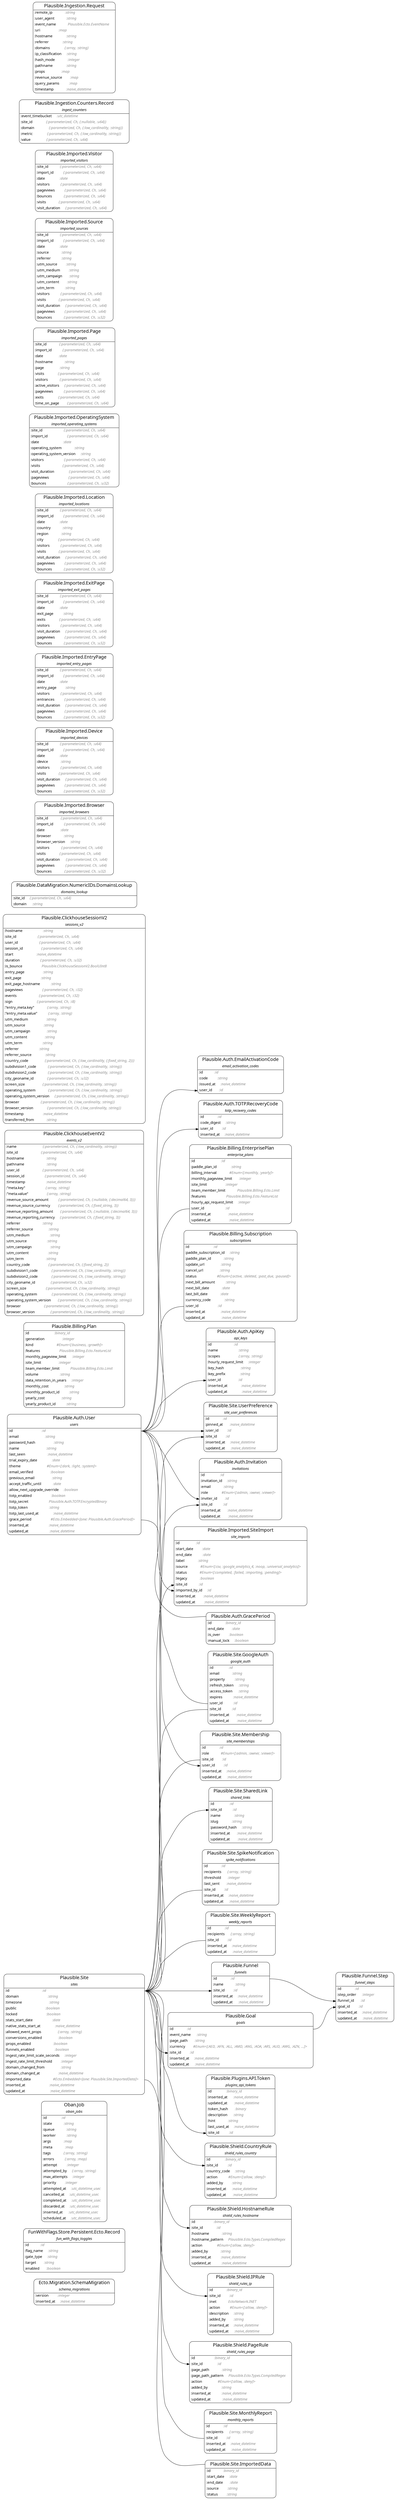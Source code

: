 digraph {
  ranksep=1.0; rankdir=LR;
  node [shape = none, fontname="Roboto Mono"];
  "Ecto.Migration.SchemaMigration" [label= <<table align='left' border='1' style='rounded' cellspacing='0' cellpadding='4' cellborder='0'><tr><td port='header@schema_module'><font point-size='18'>   Ecto.Migration.SchemaMigration   </font></td></tr><tr><td border='1' sides='b' colspan='2'><font point-size='14'><i>schema_migrations</i></font></td></tr><tr><td align='left' port='field@version'>:version         <i><font color='gray54'>:integer            </font></i></td></tr><tr><td align='left' port='field@inserted_at'>:inserted_at     <i><font color='gray54'>:naive_datetime     </font></i></td></tr></table>>]
  "FunWithFlags.Store.Persistent.Ecto.Record" [label= <<table align='left' border='1' style='rounded' cellspacing='0' cellpadding='4' cellborder='0'><tr><td port='header@schema_module'><font point-size='18'>   FunWithFlags.Store.Persistent.Ecto.Record   </font></td></tr><tr><td border='1' sides='b' colspan='2'><font point-size='14'><i>fun_with_flags_toggles</i></font></td></tr><tr><td align='left' port='field@id'>:id            <i><font color='gray54'>:id          </font></i></td></tr><tr><td align='left' port='field@flag_name'>:flag_name     <i><font color='gray54'>:string      </font></i></td></tr><tr><td align='left' port='field@gate_type'>:gate_type     <i><font color='gray54'>:string      </font></i></td></tr><tr><td align='left' port='field@target'>:target        <i><font color='gray54'>:string      </font></i></td></tr><tr><td align='left' port='field@enabled'>:enabled       <i><font color='gray54'>:boolean     </font></i></td></tr></table>>]
  "Oban.Job" [label= <<table align='left' border='1' style='rounded' cellspacing='0' cellpadding='4' cellborder='0'><tr><td port='header@schema_module'><font point-size='18'>   Oban.Job   </font></td></tr><tr><td border='1' sides='b' colspan='2'><font point-size='14'><i>oban_jobs</i></font></td></tr><tr><td align='left' port='field@id'>:id               <i><font color='gray54'>:id                    </font></i></td></tr><tr><td align='left' port='field@state'>:state            <i><font color='gray54'>:string                </font></i></td></tr><tr><td align='left' port='field@queue'>:queue            <i><font color='gray54'>:string                </font></i></td></tr><tr><td align='left' port='field@worker'>:worker           <i><font color='gray54'>:string                </font></i></td></tr><tr><td align='left' port='field@args'>:args             <i><font color='gray54'>:map                   </font></i></td></tr><tr><td align='left' port='field@meta'>:meta             <i><font color='gray54'>:map                   </font></i></td></tr><tr><td align='left' port='field@tags'>:tags             <i><font color='gray54'>{:array, :string}      </font></i></td></tr><tr><td align='left' port='field@errors'>:errors           <i><font color='gray54'>{:array, :map}         </font></i></td></tr><tr><td align='left' port='field@attempt'>:attempt          <i><font color='gray54'>:integer               </font></i></td></tr><tr><td align='left' port='field@attempted_by'>:attempted_by     <i><font color='gray54'>{:array, :string}      </font></i></td></tr><tr><td align='left' port='field@max_attempts'>:max_attempts     <i><font color='gray54'>:integer               </font></i></td></tr><tr><td align='left' port='field@priority'>:priority         <i><font color='gray54'>:integer               </font></i></td></tr><tr><td align='left' port='field@attempted_at'>:attempted_at     <i><font color='gray54'>:utc_datetime_usec     </font></i></td></tr><tr><td align='left' port='field@cancelled_at'>:cancelled_at     <i><font color='gray54'>:utc_datetime_usec     </font></i></td></tr><tr><td align='left' port='field@completed_at'>:completed_at     <i><font color='gray54'>:utc_datetime_usec     </font></i></td></tr><tr><td align='left' port='field@discarded_at'>:discarded_at     <i><font color='gray54'>:utc_datetime_usec     </font></i></td></tr><tr><td align='left' port='field@inserted_at'>:inserted_at      <i><font color='gray54'>:utc_datetime_usec     </font></i></td></tr><tr><td align='left' port='field@scheduled_at'>:scheduled_at     <i><font color='gray54'>:utc_datetime_usec     </font></i></td></tr></table>>]
  "Plausible.Auth.ApiKey" [label= <<table align='left' border='1' style='rounded' cellspacing='0' cellpadding='4' cellborder='0'><tr><td port='header@schema_module'><font point-size='18'>   Plausible.Auth.ApiKey   </font></td></tr><tr><td border='1' sides='b' colspan='2'><font point-size='14'><i>api_keys</i></font></td></tr><tr><td align='left' port='field@id'>:id                       <i><font color='gray54'>:id                   </font></i></td></tr><tr><td align='left' port='field@name'>:name                     <i><font color='gray54'>:string               </font></i></td></tr><tr><td align='left' port='field@scopes'>:scopes                   <i><font color='gray54'>{:array, :string}     </font></i></td></tr><tr><td align='left' port='field@hourly_request_limit'>:hourly_request_limit     <i><font color='gray54'>:integer              </font></i></td></tr><tr><td align='left' port='field@key_hash'>:key_hash                 <i><font color='gray54'>:string               </font></i></td></tr><tr><td align='left' port='field@key_prefix'>:key_prefix               <i><font color='gray54'>:string               </font></i></td></tr><tr><td align='left' port='field@user_id'>:user_id                  <i><font color='gray54'>:id                   </font></i></td></tr><tr><td align='left' port='field@inserted_at'>:inserted_at              <i><font color='gray54'>:naive_datetime       </font></i></td></tr><tr><td align='left' port='field@updated_at'>:updated_at               <i><font color='gray54'>:naive_datetime       </font></i></td></tr></table>>]
  "Plausible.Auth.EmailActivationCode" [label= <<table align='left' border='1' style='rounded' cellspacing='0' cellpadding='4' cellborder='0'><tr><td port='header@schema_module'><font point-size='18'>   Plausible.Auth.EmailActivationCode   </font></td></tr><tr><td border='1' sides='b' colspan='2'><font point-size='14'><i>email_activation_codes</i></font></td></tr><tr><td align='left' port='field@id'>:id            <i><font color='gray54'>:id                 </font></i></td></tr><tr><td align='left' port='field@code'>:code          <i><font color='gray54'>:string             </font></i></td></tr><tr><td align='left' port='field@issued_at'>:issued_at     <i><font color='gray54'>:naive_datetime     </font></i></td></tr><tr><td align='left' port='field@user_id'>:user_id       <i><font color='gray54'>:id                 </font></i></td></tr></table>>]
  "Plausible.Auth.GracePeriod" [label= <<table align='left' border='1' style='rounded' cellspacing='0' cellpadding='4' cellborder='0'><tr><td border='1' sides='b' colspan='2' port='header@schema_module'><font point-size='18'>   Plausible.Auth.GracePeriod   </font></td></tr><tr><td align='left' port='field@id'>:id              <i><font color='gray54'>:binary_id     </font></i></td></tr><tr><td align='left' port='field@end_date'>:end_date        <i><font color='gray54'>:date          </font></i></td></tr><tr><td align='left' port='field@is_over'>:is_over         <i><font color='gray54'>:boolean       </font></i></td></tr><tr><td align='left' port='field@manual_lock'>:manual_lock     <i><font color='gray54'>:boolean       </font></i></td></tr></table>>]
  "Plausible.Auth.Invitation" [label= <<table align='left' border='1' style='rounded' cellspacing='0' cellpadding='4' cellborder='0'><tr><td port='header@schema_module'><font point-size='18'>   Plausible.Auth.Invitation   </font></td></tr><tr><td border='1' sides='b' colspan='2'><font point-size='14'><i>invitations</i></font></td></tr><tr><td align='left' port='field@id'>:id                <i><font color='gray54'>:id                                  </font></i></td></tr><tr><td align='left' port='field@invitation_id'>:invitation_id     <i><font color='gray54'>:string                              </font></i></td></tr><tr><td align='left' port='field@email'>:email             <i><font color='gray54'>:string                              </font></i></td></tr><tr><td align='left' port='field@role'>:role              <i><font color='gray54'>#Enum&lt;[:admin, :owner, :viewer]&gt;     </font></i></td></tr><tr><td align='left' port='field@inviter_id'>:inviter_id        <i><font color='gray54'>:id                                  </font></i></td></tr><tr><td align='left' port='field@site_id'>:site_id           <i><font color='gray54'>:id                                  </font></i></td></tr><tr><td align='left' port='field@inserted_at'>:inserted_at       <i><font color='gray54'>:naive_datetime                      </font></i></td></tr><tr><td align='left' port='field@updated_at'>:updated_at        <i><font color='gray54'>:naive_datetime                      </font></i></td></tr></table>>]
  "Plausible.Auth.TOTP.RecoveryCode" [label= <<table align='left' border='1' style='rounded' cellspacing='0' cellpadding='4' cellborder='0'><tr><td port='header@schema_module'><font point-size='18'>   Plausible.Auth.TOTP.RecoveryCode   </font></td></tr><tr><td border='1' sides='b' colspan='2'><font point-size='14'><i>totp_recovery_codes</i></font></td></tr><tr><td align='left' port='field@id'>:id              <i><font color='gray54'>:id                 </font></i></td></tr><tr><td align='left' port='field@code_digest'>:code_digest     <i><font color='gray54'>:string             </font></i></td></tr><tr><td align='left' port='field@user_id'>:user_id         <i><font color='gray54'>:id                 </font></i></td></tr><tr><td align='left' port='field@inserted_at'>:inserted_at     <i><font color='gray54'>:naive_datetime     </font></i></td></tr></table>>]
  "Plausible.Auth.User" [label= <<table align='left' border='1' style='rounded' cellspacing='0' cellpadding='4' cellborder='0'><tr><td port='header@schema_module'><font point-size='18'>   Plausible.Auth.User   </font></td></tr><tr><td border='1' sides='b' colspan='2'><font point-size='14'><i>users</i></font></td></tr><tr><td align='left' port='field@id'>:id                              <i><font color='gray54'>:id                                                   </font></i></td></tr><tr><td align='left' port='field@email'>:email                           <i><font color='gray54'>:string                                               </font></i></td></tr><tr><td align='left' port='field@password_hash'>:password_hash                   <i><font color='gray54'>:string                                               </font></i></td></tr><tr><td align='left' port='field@name'>:name                            <i><font color='gray54'>:string                                               </font></i></td></tr><tr><td align='left' port='field@last_seen'>:last_seen                       <i><font color='gray54'>:naive_datetime                                       </font></i></td></tr><tr><td align='left' port='field@trial_expiry_date'>:trial_expiry_date               <i><font color='gray54'>:date                                                 </font></i></td></tr><tr><td align='left' port='field@theme'>:theme                           <i><font color='gray54'>#Enum&lt;[:dark, :light, :system]&gt;                       </font></i></td></tr><tr><td align='left' port='field@email_verified'>:email_verified                  <i><font color='gray54'>:boolean                                              </font></i></td></tr><tr><td align='left' port='field@previous_email'>:previous_email                  <i><font color='gray54'>:string                                               </font></i></td></tr><tr><td align='left' port='field@accept_traffic_until'>:accept_traffic_until            <i><font color='gray54'>:date                                                 </font></i></td></tr><tr><td align='left' port='field@allow_next_upgrade_override'>:allow_next_upgrade_override     <i><font color='gray54'>:boolean                                              </font></i></td></tr><tr><td align='left' port='field@totp_enabled'>:totp_enabled                    <i><font color='gray54'>:boolean                                              </font></i></td></tr><tr><td align='left' port='field@totp_secret'>:totp_secret                     <i><font color='gray54'>Plausible.Auth.TOTP.EncryptedBinary                   </font></i></td></tr><tr><td align='left' port='field@totp_token'>:totp_token                      <i><font color='gray54'>:string                                               </font></i></td></tr><tr><td align='left' port='field@totp_last_used_at'>:totp_last_used_at               <i><font color='gray54'>:naive_datetime                                       </font></i></td></tr><tr><td align='left' port='field@grace_period'>:grace_period                    <i><font color='gray54'>#Ecto.Embedded&lt;[one: Plausible.Auth.GracePeriod]&gt;     </font></i></td></tr><tr><td align='left' port='field@inserted_at'>:inserted_at                     <i><font color='gray54'>:naive_datetime                                       </font></i></td></tr><tr><td align='left' port='field@updated_at'>:updated_at                      <i><font color='gray54'>:naive_datetime                                       </font></i></td></tr></table>>]
  "Plausible.Billing.EnterprisePlan" [label= <<table align='left' border='1' style='rounded' cellspacing='0' cellpadding='4' cellborder='0'><tr><td port='header@schema_module'><font point-size='18'>   Plausible.Billing.EnterprisePlan   </font></td></tr><tr><td border='1' sides='b' colspan='2'><font point-size='14'><i>enterprise_plans</i></font></td></tr><tr><td align='left' port='field@id'>:id                           <i><font color='gray54'>:id                                    </font></i></td></tr><tr><td align='left' port='field@paddle_plan_id'>:paddle_plan_id               <i><font color='gray54'>:string                                </font></i></td></tr><tr><td align='left' port='field@billing_interval'>:billing_interval             <i><font color='gray54'>#Enum&lt;[:monthly, :yearly]&gt;             </font></i></td></tr><tr><td align='left' port='field@monthly_pageview_limit'>:monthly_pageview_limit       <i><font color='gray54'>:integer                               </font></i></td></tr><tr><td align='left' port='field@site_limit'>:site_limit                   <i><font color='gray54'>:integer                               </font></i></td></tr><tr><td align='left' port='field@team_member_limit'>:team_member_limit            <i><font color='gray54'>Plausible.Billing.Ecto.Limit           </font></i></td></tr><tr><td align='left' port='field@features'>:features                     <i><font color='gray54'>Plausible.Billing.Ecto.FeatureList     </font></i></td></tr><tr><td align='left' port='field@hourly_api_request_limit'>:hourly_api_request_limit     <i><font color='gray54'>:integer                               </font></i></td></tr><tr><td align='left' port='field@user_id'>:user_id                      <i><font color='gray54'>:id                                    </font></i></td></tr><tr><td align='left' port='field@inserted_at'>:inserted_at                  <i><font color='gray54'>:naive_datetime                        </font></i></td></tr><tr><td align='left' port='field@updated_at'>:updated_at                   <i><font color='gray54'>:naive_datetime                        </font></i></td></tr></table>>]
  "Plausible.Billing.Plan" [label= <<table align='left' border='1' style='rounded' cellspacing='0' cellpadding='4' cellborder='0'><tr><td border='1' sides='b' colspan='2' port='header@schema_module'><font point-size='18'>   Plausible.Billing.Plan   </font></td></tr><tr><td align='left' port='field@id'>:id                          <i><font color='gray54'>:binary_id                             </font></i></td></tr><tr><td align='left' port='field@generation'>:generation                  <i><font color='gray54'>:integer                               </font></i></td></tr><tr><td align='left' port='field@kind'>:kind                        <i><font color='gray54'>#Enum&lt;[:business, :growth]&gt;            </font></i></td></tr><tr><td align='left' port='field@features'>:features                    <i><font color='gray54'>Plausible.Billing.Ecto.FeatureList     </font></i></td></tr><tr><td align='left' port='field@monthly_pageview_limit'>:monthly_pageview_limit      <i><font color='gray54'>:integer                               </font></i></td></tr><tr><td align='left' port='field@site_limit'>:site_limit                  <i><font color='gray54'>:integer                               </font></i></td></tr><tr><td align='left' port='field@team_member_limit'>:team_member_limit           <i><font color='gray54'>Plausible.Billing.Ecto.Limit           </font></i></td></tr><tr><td align='left' port='field@volume'>:volume                      <i><font color='gray54'>:string                                </font></i></td></tr><tr><td align='left' port='field@data_retention_in_years'>:data_retention_in_years     <i><font color='gray54'>:integer                               </font></i></td></tr><tr><td align='left' port='field@monthly_cost'>:monthly_cost                <i><font color='gray54'>:string                                </font></i></td></tr><tr><td align='left' port='field@monthly_product_id'>:monthly_product_id          <i><font color='gray54'>:string                                </font></i></td></tr><tr><td align='left' port='field@yearly_cost'>:yearly_cost                 <i><font color='gray54'>:string                                </font></i></td></tr><tr><td align='left' port='field@yearly_product_id'>:yearly_product_id           <i><font color='gray54'>:string                                </font></i></td></tr></table>>]
  "Plausible.Billing.Subscription" [label= <<table align='left' border='1' style='rounded' cellspacing='0' cellpadding='4' cellborder='0'><tr><td port='header@schema_module'><font point-size='18'>   Plausible.Billing.Subscription   </font></td></tr><tr><td border='1' sides='b' colspan='2'><font point-size='14'><i>subscriptions</i></font></td></tr><tr><td align='left' port='field@id'>:id                         <i><font color='gray54'>:id                                                </font></i></td></tr><tr><td align='left' port='field@paddle_subscription_id'>:paddle_subscription_id     <i><font color='gray54'>:string                                            </font></i></td></tr><tr><td align='left' port='field@paddle_plan_id'>:paddle_plan_id             <i><font color='gray54'>:string                                            </font></i></td></tr><tr><td align='left' port='field@update_url'>:update_url                 <i><font color='gray54'>:string                                            </font></i></td></tr><tr><td align='left' port='field@cancel_url'>:cancel_url                 <i><font color='gray54'>:string                                            </font></i></td></tr><tr><td align='left' port='field@status'>:status                     <i><font color='gray54'>#Enum&lt;[:active, :deleted, :past_due, :paused]&gt;     </font></i></td></tr><tr><td align='left' port='field@next_bill_amount'>:next_bill_amount           <i><font color='gray54'>:string                                            </font></i></td></tr><tr><td align='left' port='field@next_bill_date'>:next_bill_date             <i><font color='gray54'>:date                                              </font></i></td></tr><tr><td align='left' port='field@last_bill_date'>:last_bill_date             <i><font color='gray54'>:date                                              </font></i></td></tr><tr><td align='left' port='field@currency_code'>:currency_code              <i><font color='gray54'>:string                                            </font></i></td></tr><tr><td align='left' port='field@user_id'>:user_id                    <i><font color='gray54'>:id                                                </font></i></td></tr><tr><td align='left' port='field@inserted_at'>:inserted_at                <i><font color='gray54'>:naive_datetime                                    </font></i></td></tr><tr><td align='left' port='field@updated_at'>:updated_at                 <i><font color='gray54'>:naive_datetime                                    </font></i></td></tr></table>>]
  "Plausible.ClickhouseEventV2" [label= <<table align='left' border='1' style='rounded' cellspacing='0' cellpadding='4' cellborder='0'><tr><td port='header@schema_module'><font point-size='18'>   Plausible.ClickhouseEventV2   </font></td></tr><tr><td border='1' sides='b' colspan='2'><font point-size='14'><i>events_v2</i></font></td></tr><tr><td align='left' port='field@name'>:name                           <i><font color='gray54'>{:parameterized, Ch, {:low_cardinality, :string}}      </font></i></td></tr><tr><td align='left' port='field@site_id'>:site_id                        <i><font color='gray54'>{:parameterized, Ch, :u64}                             </font></i></td></tr><tr><td align='left' port='field@hostname'>:hostname                       <i><font color='gray54'>:string                                                </font></i></td></tr><tr><td align='left' port='field@pathname'>:pathname                       <i><font color='gray54'>:string                                                </font></i></td></tr><tr><td align='left' port='field@user_id'>:user_id                        <i><font color='gray54'>{:parameterized, Ch, :u64}                             </font></i></td></tr><tr><td align='left' port='field@session_id'>:session_id                     <i><font color='gray54'>{:parameterized, Ch, :u64}                             </font></i></td></tr><tr><td align='left' port='field@timestamp'>:timestamp                      <i><font color='gray54'>:naive_datetime                                        </font></i></td></tr><tr><td align='left' port='field@meta.key'>:&quot;meta.key&quot;                     <i><font color='gray54'>{:array, :string}                                      </font></i></td></tr><tr><td align='left' port='field@meta.value'>:&quot;meta.value&quot;                   <i><font color='gray54'>{:array, :string}                                      </font></i></td></tr><tr><td align='left' port='field@revenue_source_amount'>:revenue_source_amount          <i><font color='gray54'>{:parameterized, Ch, {:nullable, {:decimal64, 3}}}     </font></i></td></tr><tr><td align='left' port='field@revenue_source_currency'>:revenue_source_currency        <i><font color='gray54'>{:parameterized, Ch, {:fixed_string, 3}}               </font></i></td></tr><tr><td align='left' port='field@revenue_reporting_amount'>:revenue_reporting_amount       <i><font color='gray54'>{:parameterized, Ch, {:nullable, {:decimal64, 3}}}     </font></i></td></tr><tr><td align='left' port='field@revenue_reporting_currency'>:revenue_reporting_currency     <i><font color='gray54'>{:parameterized, Ch, {:fixed_string, 3}}               </font></i></td></tr><tr><td align='left' port='field@referrer'>:referrer                       <i><font color='gray54'>:string                                                </font></i></td></tr><tr><td align='left' port='field@referrer_source'>:referrer_source                <i><font color='gray54'>:string                                                </font></i></td></tr><tr><td align='left' port='field@utm_medium'>:utm_medium                     <i><font color='gray54'>:string                                                </font></i></td></tr><tr><td align='left' port='field@utm_source'>:utm_source                     <i><font color='gray54'>:string                                                </font></i></td></tr><tr><td align='left' port='field@utm_campaign'>:utm_campaign                   <i><font color='gray54'>:string                                                </font></i></td></tr><tr><td align='left' port='field@utm_content'>:utm_content                    <i><font color='gray54'>:string                                                </font></i></td></tr><tr><td align='left' port='field@utm_term'>:utm_term                       <i><font color='gray54'>:string                                                </font></i></td></tr><tr><td align='left' port='field@country_code'>:country_code                   <i><font color='gray54'>{:parameterized, Ch, {:fixed_string, 2}}               </font></i></td></tr><tr><td align='left' port='field@subdivision1_code'>:subdivision1_code              <i><font color='gray54'>{:parameterized, Ch, {:low_cardinality, :string}}      </font></i></td></tr><tr><td align='left' port='field@subdivision2_code'>:subdivision2_code              <i><font color='gray54'>{:parameterized, Ch, {:low_cardinality, :string}}      </font></i></td></tr><tr><td align='left' port='field@city_geoname_id'>:city_geoname_id                <i><font color='gray54'>{:parameterized, Ch, :u32}                             </font></i></td></tr><tr><td align='left' port='field@screen_size'>:screen_size                    <i><font color='gray54'>{:parameterized, Ch, {:low_cardinality, :string}}      </font></i></td></tr><tr><td align='left' port='field@operating_system'>:operating_system               <i><font color='gray54'>{:parameterized, Ch, {:low_cardinality, :string}}      </font></i></td></tr><tr><td align='left' port='field@operating_system_version'>:operating_system_version       <i><font color='gray54'>{:parameterized, Ch, {:low_cardinality, :string}}      </font></i></td></tr><tr><td align='left' port='field@browser'>:browser                        <i><font color='gray54'>{:parameterized, Ch, {:low_cardinality, :string}}      </font></i></td></tr><tr><td align='left' port='field@browser_version'>:browser_version                <i><font color='gray54'>{:parameterized, Ch, {:low_cardinality, :string}}      </font></i></td></tr></table>>]
  "Plausible.ClickhouseSessionV2" [label= <<table align='left' border='1' style='rounded' cellspacing='0' cellpadding='4' cellborder='0'><tr><td port='header@schema_module'><font point-size='18'>   Plausible.ClickhouseSessionV2   </font></td></tr><tr><td border='1' sides='b' colspan='2'><font point-size='14'><i>sessions_v2</i></font></td></tr><tr><td align='left' port='field@hostname'>:hostname                     <i><font color='gray54'>:string                                                          </font></i></td></tr><tr><td align='left' port='field@site_id'>:site_id                      <i><font color='gray54'>{:parameterized, Ch, :u64}                                       </font></i></td></tr><tr><td align='left' port='field@user_id'>:user_id                      <i><font color='gray54'>{:parameterized, Ch, :u64}                                       </font></i></td></tr><tr><td align='left' port='field@session_id'>:session_id                   <i><font color='gray54'>{:parameterized, Ch, :u64}                                       </font></i></td></tr><tr><td align='left' port='field@start'>:start                        <i><font color='gray54'>:naive_datetime                                                  </font></i></td></tr><tr><td align='left' port='field@duration'>:duration                     <i><font color='gray54'>{:parameterized, Ch, :u32}                                       </font></i></td></tr><tr><td align='left' port='field@is_bounce'>:is_bounce                    <i><font color='gray54'>Plausible.ClickhouseSessionV2.BoolUInt8                          </font></i></td></tr><tr><td align='left' port='field@entry_page'>:entry_page                   <i><font color='gray54'>:string                                                          </font></i></td></tr><tr><td align='left' port='field@exit_page'>:exit_page                    <i><font color='gray54'>:string                                                          </font></i></td></tr><tr><td align='left' port='field@exit_page_hostname'>:exit_page_hostname           <i><font color='gray54'>:string                                                          </font></i></td></tr><tr><td align='left' port='field@pageviews'>:pageviews                    <i><font color='gray54'>{:parameterized, Ch, :i32}                                       </font></i></td></tr><tr><td align='left' port='field@events'>:events                       <i><font color='gray54'>{:parameterized, Ch, :i32}                                       </font></i></td></tr><tr><td align='left' port='field@sign'>:sign                         <i><font color='gray54'>{:parameterized, Ch, :i8}                                        </font></i></td></tr><tr><td align='left' port='field@entry_meta.key'>:&quot;entry_meta.key&quot;             <i><font color='gray54'>{:array, :string}                                                </font></i></td></tr><tr><td align='left' port='field@entry_meta.value'>:&quot;entry_meta.value&quot;           <i><font color='gray54'>{:array, :string}                                                </font></i></td></tr><tr><td align='left' port='field@utm_medium'>:utm_medium                   <i><font color='gray54'>:string                                                          </font></i></td></tr><tr><td align='left' port='field@utm_source'>:utm_source                   <i><font color='gray54'>:string                                                          </font></i></td></tr><tr><td align='left' port='field@utm_campaign'>:utm_campaign                 <i><font color='gray54'>:string                                                          </font></i></td></tr><tr><td align='left' port='field@utm_content'>:utm_content                  <i><font color='gray54'>:string                                                          </font></i></td></tr><tr><td align='left' port='field@utm_term'>:utm_term                     <i><font color='gray54'>:string                                                          </font></i></td></tr><tr><td align='left' port='field@referrer'>:referrer                     <i><font color='gray54'>:string                                                          </font></i></td></tr><tr><td align='left' port='field@referrer_source'>:referrer_source              <i><font color='gray54'>:string                                                          </font></i></td></tr><tr><td align='left' port='field@country_code'>:country_code                 <i><font color='gray54'>{:parameterized, Ch, {:low_cardinality, {:fixed_string, 2}}}     </font></i></td></tr><tr><td align='left' port='field@subdivision1_code'>:subdivision1_code            <i><font color='gray54'>{:parameterized, Ch, {:low_cardinality, :string}}                </font></i></td></tr><tr><td align='left' port='field@subdivision2_code'>:subdivision2_code            <i><font color='gray54'>{:parameterized, Ch, {:low_cardinality, :string}}                </font></i></td></tr><tr><td align='left' port='field@city_geoname_id'>:city_geoname_id              <i><font color='gray54'>{:parameterized, Ch, :u32}                                       </font></i></td></tr><tr><td align='left' port='field@screen_size'>:screen_size                  <i><font color='gray54'>{:parameterized, Ch, {:low_cardinality, :string}}                </font></i></td></tr><tr><td align='left' port='field@operating_system'>:operating_system             <i><font color='gray54'>{:parameterized, Ch, {:low_cardinality, :string}}                </font></i></td></tr><tr><td align='left' port='field@operating_system_version'>:operating_system_version     <i><font color='gray54'>{:parameterized, Ch, {:low_cardinality, :string}}                </font></i></td></tr><tr><td align='left' port='field@browser'>:browser                      <i><font color='gray54'>{:parameterized, Ch, {:low_cardinality, :string}}                </font></i></td></tr><tr><td align='left' port='field@browser_version'>:browser_version              <i><font color='gray54'>{:parameterized, Ch, {:low_cardinality, :string}}                </font></i></td></tr><tr><td align='left' port='field@timestamp'>:timestamp                    <i><font color='gray54'>:naive_datetime                                                  </font></i></td></tr><tr><td align='left' port='field@transferred_from'>:transferred_from             <i><font color='gray54'>:string                                                          </font></i></td></tr></table>>]
  "Plausible.DataMigration.NumericIDs.DomainsLookup" [label= <<table align='left' border='1' style='rounded' cellspacing='0' cellpadding='4' cellborder='0'><tr><td port='header@schema_module'><font point-size='18'>   Plausible.DataMigration.NumericIDs.DomainsLookup   </font></td></tr><tr><td border='1' sides='b' colspan='2'><font point-size='14'><i>domains_lookup</i></font></td></tr><tr><td align='left' port='field@site_id'>:site_id     <i><font color='gray54'>{:parameterized, Ch, :u64}     </font></i></td></tr><tr><td align='left' port='field@domain'>:domain      <i><font color='gray54'>:string                        </font></i></td></tr></table>>]
  "Plausible.Funnel" [label= <<table align='left' border='1' style='rounded' cellspacing='0' cellpadding='4' cellborder='0'><tr><td port='header@schema_module'><font point-size='18'>   Plausible.Funnel   </font></td></tr><tr><td border='1' sides='b' colspan='2'><font point-size='14'><i>funnels</i></font></td></tr><tr><td align='left' port='field@id'>:id              <i><font color='gray54'>:id                 </font></i></td></tr><tr><td align='left' port='field@name'>:name            <i><font color='gray54'>:string             </font></i></td></tr><tr><td align='left' port='field@site_id'>:site_id         <i><font color='gray54'>:id                 </font></i></td></tr><tr><td align='left' port='field@inserted_at'>:inserted_at     <i><font color='gray54'>:naive_datetime     </font></i></td></tr><tr><td align='left' port='field@updated_at'>:updated_at      <i><font color='gray54'>:naive_datetime     </font></i></td></tr></table>>]
  "Plausible.Funnel.Step" [label= <<table align='left' border='1' style='rounded' cellspacing='0' cellpadding='4' cellborder='0'><tr><td port='header@schema_module'><font point-size='18'>   Plausible.Funnel.Step   </font></td></tr><tr><td border='1' sides='b' colspan='2'><font point-size='14'><i>funnel_steps</i></font></td></tr><tr><td align='left' port='field@id'>:id              <i><font color='gray54'>:id                 </font></i></td></tr><tr><td align='left' port='field@step_order'>:step_order      <i><font color='gray54'>:integer            </font></i></td></tr><tr><td align='left' port='field@funnel_id'>:funnel_id       <i><font color='gray54'>:id                 </font></i></td></tr><tr><td align='left' port='field@goal_id'>:goal_id         <i><font color='gray54'>:id                 </font></i></td></tr><tr><td align='left' port='field@inserted_at'>:inserted_at     <i><font color='gray54'>:naive_datetime     </font></i></td></tr><tr><td align='left' port='field@updated_at'>:updated_at      <i><font color='gray54'>:naive_datetime     </font></i></td></tr></table>>]
  "Plausible.Goal" [label= <<table align='left' border='1' style='rounded' cellspacing='0' cellpadding='4' cellborder='0'><tr><td port='header@schema_module'><font point-size='18'>   Plausible.Goal   </font></td></tr><tr><td border='1' sides='b' colspan='2'><font point-size='14'><i>goals</i></font></td></tr><tr><td align='left' port='field@id'>:id              <i><font color='gray54'>:id                                                                          </font></i></td></tr><tr><td align='left' port='field@event_name'>:event_name      <i><font color='gray54'>:string                                                                      </font></i></td></tr><tr><td align='left' port='field@page_path'>:page_path       <i><font color='gray54'>:string                                                                      </font></i></td></tr><tr><td align='left' port='field@currency'>:currency        <i><font color='gray54'>#Enum&lt;[:AED, :AFN, :ALL, :AMD, :ANG, :AOA, :ARS, :AUD, :AWG, :AZN, ...]&gt;     </font></i></td></tr><tr><td align='left' port='field@site_id'>:site_id         <i><font color='gray54'>:id                                                                          </font></i></td></tr><tr><td align='left' port='field@inserted_at'>:inserted_at     <i><font color='gray54'>:naive_datetime                                                              </font></i></td></tr><tr><td align='left' port='field@updated_at'>:updated_at      <i><font color='gray54'>:naive_datetime                                                              </font></i></td></tr></table>>]
  "Plausible.Imported.Browser" [label= <<table align='left' border='1' style='rounded' cellspacing='0' cellpadding='4' cellborder='0'><tr><td port='header@schema_module'><font point-size='18'>   Plausible.Imported.Browser   </font></td></tr><tr><td border='1' sides='b' colspan='2'><font point-size='14'><i>imported_browsers</i></font></td></tr><tr><td align='left' port='field@site_id'>:site_id             <i><font color='gray54'>{:parameterized, Ch, :u64}     </font></i></td></tr><tr><td align='left' port='field@import_id'>:import_id           <i><font color='gray54'>{:parameterized, Ch, :u64}     </font></i></td></tr><tr><td align='left' port='field@date'>:date                <i><font color='gray54'>:date                          </font></i></td></tr><tr><td align='left' port='field@browser'>:browser             <i><font color='gray54'>:string                        </font></i></td></tr><tr><td align='left' port='field@browser_version'>:browser_version     <i><font color='gray54'>:string                        </font></i></td></tr><tr><td align='left' port='field@visitors'>:visitors            <i><font color='gray54'>{:parameterized, Ch, :u64}     </font></i></td></tr><tr><td align='left' port='field@visits'>:visits              <i><font color='gray54'>{:parameterized, Ch, :u64}     </font></i></td></tr><tr><td align='left' port='field@visit_duration'>:visit_duration      <i><font color='gray54'>{:parameterized, Ch, :u64}     </font></i></td></tr><tr><td align='left' port='field@pageviews'>:pageviews           <i><font color='gray54'>{:parameterized, Ch, :u64}     </font></i></td></tr><tr><td align='left' port='field@bounces'>:bounces             <i><font color='gray54'>{:parameterized, Ch, :u32}     </font></i></td></tr></table>>]
  "Plausible.Imported.Device" [label= <<table align='left' border='1' style='rounded' cellspacing='0' cellpadding='4' cellborder='0'><tr><td port='header@schema_module'><font point-size='18'>   Plausible.Imported.Device   </font></td></tr><tr><td border='1' sides='b' colspan='2'><font point-size='14'><i>imported_devices</i></font></td></tr><tr><td align='left' port='field@site_id'>:site_id            <i><font color='gray54'>{:parameterized, Ch, :u64}     </font></i></td></tr><tr><td align='left' port='field@import_id'>:import_id          <i><font color='gray54'>{:parameterized, Ch, :u64}     </font></i></td></tr><tr><td align='left' port='field@date'>:date               <i><font color='gray54'>:date                          </font></i></td></tr><tr><td align='left' port='field@device'>:device             <i><font color='gray54'>:string                        </font></i></td></tr><tr><td align='left' port='field@visitors'>:visitors           <i><font color='gray54'>{:parameterized, Ch, :u64}     </font></i></td></tr><tr><td align='left' port='field@visits'>:visits             <i><font color='gray54'>{:parameterized, Ch, :u64}     </font></i></td></tr><tr><td align='left' port='field@visit_duration'>:visit_duration     <i><font color='gray54'>{:parameterized, Ch, :u64}     </font></i></td></tr><tr><td align='left' port='field@pageviews'>:pageviews          <i><font color='gray54'>{:parameterized, Ch, :u64}     </font></i></td></tr><tr><td align='left' port='field@bounces'>:bounces            <i><font color='gray54'>{:parameterized, Ch, :u32}     </font></i></td></tr></table>>]
  "Plausible.Imported.EntryPage" [label= <<table align='left' border='1' style='rounded' cellspacing='0' cellpadding='4' cellborder='0'><tr><td port='header@schema_module'><font point-size='18'>   Plausible.Imported.EntryPage   </font></td></tr><tr><td border='1' sides='b' colspan='2'><font point-size='14'><i>imported_entry_pages</i></font></td></tr><tr><td align='left' port='field@site_id'>:site_id            <i><font color='gray54'>{:parameterized, Ch, :u64}     </font></i></td></tr><tr><td align='left' port='field@import_id'>:import_id          <i><font color='gray54'>{:parameterized, Ch, :u64}     </font></i></td></tr><tr><td align='left' port='field@date'>:date               <i><font color='gray54'>:date                          </font></i></td></tr><tr><td align='left' port='field@entry_page'>:entry_page         <i><font color='gray54'>:string                        </font></i></td></tr><tr><td align='left' port='field@visitors'>:visitors           <i><font color='gray54'>{:parameterized, Ch, :u64}     </font></i></td></tr><tr><td align='left' port='field@entrances'>:entrances          <i><font color='gray54'>{:parameterized, Ch, :u64}     </font></i></td></tr><tr><td align='left' port='field@visit_duration'>:visit_duration     <i><font color='gray54'>{:parameterized, Ch, :u64}     </font></i></td></tr><tr><td align='left' port='field@pageviews'>:pageviews          <i><font color='gray54'>{:parameterized, Ch, :u64}     </font></i></td></tr><tr><td align='left' port='field@bounces'>:bounces            <i><font color='gray54'>{:parameterized, Ch, :u32}     </font></i></td></tr></table>>]
  "Plausible.Imported.ExitPage" [label= <<table align='left' border='1' style='rounded' cellspacing='0' cellpadding='4' cellborder='0'><tr><td port='header@schema_module'><font point-size='18'>   Plausible.Imported.ExitPage   </font></td></tr><tr><td border='1' sides='b' colspan='2'><font point-size='14'><i>imported_exit_pages</i></font></td></tr><tr><td align='left' port='field@site_id'>:site_id            <i><font color='gray54'>{:parameterized, Ch, :u64}     </font></i></td></tr><tr><td align='left' port='field@import_id'>:import_id          <i><font color='gray54'>{:parameterized, Ch, :u64}     </font></i></td></tr><tr><td align='left' port='field@date'>:date               <i><font color='gray54'>:date                          </font></i></td></tr><tr><td align='left' port='field@exit_page'>:exit_page          <i><font color='gray54'>:string                        </font></i></td></tr><tr><td align='left' port='field@exits'>:exits              <i><font color='gray54'>{:parameterized, Ch, :u64}     </font></i></td></tr><tr><td align='left' port='field@visitors'>:visitors           <i><font color='gray54'>{:parameterized, Ch, :u64}     </font></i></td></tr><tr><td align='left' port='field@visit_duration'>:visit_duration     <i><font color='gray54'>{:parameterized, Ch, :u64}     </font></i></td></tr><tr><td align='left' port='field@pageviews'>:pageviews          <i><font color='gray54'>{:parameterized, Ch, :u64}     </font></i></td></tr><tr><td align='left' port='field@bounces'>:bounces            <i><font color='gray54'>{:parameterized, Ch, :u32}     </font></i></td></tr></table>>]
  "Plausible.Imported.Location" [label= <<table align='left' border='1' style='rounded' cellspacing='0' cellpadding='4' cellborder='0'><tr><td port='header@schema_module'><font point-size='18'>   Plausible.Imported.Location   </font></td></tr><tr><td border='1' sides='b' colspan='2'><font point-size='14'><i>imported_locations</i></font></td></tr><tr><td align='left' port='field@site_id'>:site_id            <i><font color='gray54'>{:parameterized, Ch, :u64}     </font></i></td></tr><tr><td align='left' port='field@import_id'>:import_id          <i><font color='gray54'>{:parameterized, Ch, :u64}     </font></i></td></tr><tr><td align='left' port='field@date'>:date               <i><font color='gray54'>:date                          </font></i></td></tr><tr><td align='left' port='field@country'>:country            <i><font color='gray54'>:string                        </font></i></td></tr><tr><td align='left' port='field@region'>:region             <i><font color='gray54'>:string                        </font></i></td></tr><tr><td align='left' port='field@city'>:city               <i><font color='gray54'>{:parameterized, Ch, :u64}     </font></i></td></tr><tr><td align='left' port='field@visitors'>:visitors           <i><font color='gray54'>{:parameterized, Ch, :u64}     </font></i></td></tr><tr><td align='left' port='field@visits'>:visits             <i><font color='gray54'>{:parameterized, Ch, :u64}     </font></i></td></tr><tr><td align='left' port='field@visit_duration'>:visit_duration     <i><font color='gray54'>{:parameterized, Ch, :u64}     </font></i></td></tr><tr><td align='left' port='field@pageviews'>:pageviews          <i><font color='gray54'>{:parameterized, Ch, :u64}     </font></i></td></tr><tr><td align='left' port='field@bounces'>:bounces            <i><font color='gray54'>{:parameterized, Ch, :u32}     </font></i></td></tr></table>>]
  "Plausible.Imported.OperatingSystem" [label= <<table align='left' border='1' style='rounded' cellspacing='0' cellpadding='4' cellborder='0'><tr><td port='header@schema_module'><font point-size='18'>   Plausible.Imported.OperatingSystem   </font></td></tr><tr><td border='1' sides='b' colspan='2'><font point-size='14'><i>imported_operating_systems</i></font></td></tr><tr><td align='left' port='field@site_id'>:site_id                      <i><font color='gray54'>{:parameterized, Ch, :u64}     </font></i></td></tr><tr><td align='left' port='field@import_id'>:import_id                    <i><font color='gray54'>{:parameterized, Ch, :u64}     </font></i></td></tr><tr><td align='left' port='field@date'>:date                         <i><font color='gray54'>:date                          </font></i></td></tr><tr><td align='left' port='field@operating_system'>:operating_system             <i><font color='gray54'>:string                        </font></i></td></tr><tr><td align='left' port='field@operating_system_version'>:operating_system_version     <i><font color='gray54'>:string                        </font></i></td></tr><tr><td align='left' port='field@visitors'>:visitors                     <i><font color='gray54'>{:parameterized, Ch, :u64}     </font></i></td></tr><tr><td align='left' port='field@visits'>:visits                       <i><font color='gray54'>{:parameterized, Ch, :u64}     </font></i></td></tr><tr><td align='left' port='field@visit_duration'>:visit_duration               <i><font color='gray54'>{:parameterized, Ch, :u64}     </font></i></td></tr><tr><td align='left' port='field@pageviews'>:pageviews                    <i><font color='gray54'>{:parameterized, Ch, :u64}     </font></i></td></tr><tr><td align='left' port='field@bounces'>:bounces                      <i><font color='gray54'>{:parameterized, Ch, :u32}     </font></i></td></tr></table>>]
  "Plausible.Imported.Page" [label= <<table align='left' border='1' style='rounded' cellspacing='0' cellpadding='4' cellborder='0'><tr><td port='header@schema_module'><font point-size='18'>   Plausible.Imported.Page   </font></td></tr><tr><td border='1' sides='b' colspan='2'><font point-size='14'><i>imported_pages</i></font></td></tr><tr><td align='left' port='field@site_id'>:site_id             <i><font color='gray54'>{:parameterized, Ch, :u64}     </font></i></td></tr><tr><td align='left' port='field@import_id'>:import_id           <i><font color='gray54'>{:parameterized, Ch, :u64}     </font></i></td></tr><tr><td align='left' port='field@date'>:date                <i><font color='gray54'>:date                          </font></i></td></tr><tr><td align='left' port='field@hostname'>:hostname            <i><font color='gray54'>:string                        </font></i></td></tr><tr><td align='left' port='field@page'>:page                <i><font color='gray54'>:string                        </font></i></td></tr><tr><td align='left' port='field@visits'>:visits              <i><font color='gray54'>{:parameterized, Ch, :u64}     </font></i></td></tr><tr><td align='left' port='field@visitors'>:visitors            <i><font color='gray54'>{:parameterized, Ch, :u64}     </font></i></td></tr><tr><td align='left' port='field@active_visitors'>:active_visitors     <i><font color='gray54'>{:parameterized, Ch, :u64}     </font></i></td></tr><tr><td align='left' port='field@pageviews'>:pageviews           <i><font color='gray54'>{:parameterized, Ch, :u64}     </font></i></td></tr><tr><td align='left' port='field@exits'>:exits               <i><font color='gray54'>{:parameterized, Ch, :u64}     </font></i></td></tr><tr><td align='left' port='field@time_on_page'>:time_on_page        <i><font color='gray54'>{:parameterized, Ch, :u64}     </font></i></td></tr></table>>]
  "Plausible.Imported.SiteImport" [label= <<table align='left' border='1' style='rounded' cellspacing='0' cellpadding='4' cellborder='0'><tr><td port='header@schema_module'><font point-size='18'>   Plausible.Imported.SiteImport   </font></td></tr><tr><td border='1' sides='b' colspan='2'><font point-size='14'><i>site_imports</i></font></td></tr><tr><td align='left' port='field@id'>:id                 <i><font color='gray54'>:id                                                                 </font></i></td></tr><tr><td align='left' port='field@start_date'>:start_date         <i><font color='gray54'>:date                                                               </font></i></td></tr><tr><td align='left' port='field@end_date'>:end_date           <i><font color='gray54'>:date                                                               </font></i></td></tr><tr><td align='left' port='field@label'>:label              <i><font color='gray54'>:string                                                             </font></i></td></tr><tr><td align='left' port='field@source'>:source             <i><font color='gray54'>#Enum&lt;[:csv, :google_analytics_4, :noop, :universal_analytics]&gt;     </font></i></td></tr><tr><td align='left' port='field@status'>:status             <i><font color='gray54'>#Enum&lt;[:completed, :failed, :importing, :pending]&gt;                  </font></i></td></tr><tr><td align='left' port='field@legacy'>:legacy             <i><font color='gray54'>:boolean                                                            </font></i></td></tr><tr><td align='left' port='field@site_id'>:site_id            <i><font color='gray54'>:id                                                                 </font></i></td></tr><tr><td align='left' port='field@imported_by_id'>:imported_by_id     <i><font color='gray54'>:id                                                                 </font></i></td></tr><tr><td align='left' port='field@inserted_at'>:inserted_at        <i><font color='gray54'>:naive_datetime                                                     </font></i></td></tr><tr><td align='left' port='field@updated_at'>:updated_at         <i><font color='gray54'>:naive_datetime                                                     </font></i></td></tr></table>>]
  "Plausible.Imported.Source" [label= <<table align='left' border='1' style='rounded' cellspacing='0' cellpadding='4' cellborder='0'><tr><td port='header@schema_module'><font point-size='18'>   Plausible.Imported.Source   </font></td></tr><tr><td border='1' sides='b' colspan='2'><font point-size='14'><i>imported_sources</i></font></td></tr><tr><td align='left' port='field@site_id'>:site_id            <i><font color='gray54'>{:parameterized, Ch, :u64}     </font></i></td></tr><tr><td align='left' port='field@import_id'>:import_id          <i><font color='gray54'>{:parameterized, Ch, :u64}     </font></i></td></tr><tr><td align='left' port='field@date'>:date               <i><font color='gray54'>:date                          </font></i></td></tr><tr><td align='left' port='field@source'>:source             <i><font color='gray54'>:string                        </font></i></td></tr><tr><td align='left' port='field@referrer'>:referrer           <i><font color='gray54'>:string                        </font></i></td></tr><tr><td align='left' port='field@utm_source'>:utm_source         <i><font color='gray54'>:string                        </font></i></td></tr><tr><td align='left' port='field@utm_medium'>:utm_medium         <i><font color='gray54'>:string                        </font></i></td></tr><tr><td align='left' port='field@utm_campaign'>:utm_campaign       <i><font color='gray54'>:string                        </font></i></td></tr><tr><td align='left' port='field@utm_content'>:utm_content        <i><font color='gray54'>:string                        </font></i></td></tr><tr><td align='left' port='field@utm_term'>:utm_term           <i><font color='gray54'>:string                        </font></i></td></tr><tr><td align='left' port='field@visitors'>:visitors           <i><font color='gray54'>{:parameterized, Ch, :u64}     </font></i></td></tr><tr><td align='left' port='field@visits'>:visits             <i><font color='gray54'>{:parameterized, Ch, :u64}     </font></i></td></tr><tr><td align='left' port='field@visit_duration'>:visit_duration     <i><font color='gray54'>{:parameterized, Ch, :u64}     </font></i></td></tr><tr><td align='left' port='field@pageviews'>:pageviews          <i><font color='gray54'>{:parameterized, Ch, :u64}     </font></i></td></tr><tr><td align='left' port='field@bounces'>:bounces            <i><font color='gray54'>{:parameterized, Ch, :u32}     </font></i></td></tr></table>>]
  "Plausible.Imported.Visitor" [label= <<table align='left' border='1' style='rounded' cellspacing='0' cellpadding='4' cellborder='0'><tr><td port='header@schema_module'><font point-size='18'>   Plausible.Imported.Visitor   </font></td></tr><tr><td border='1' sides='b' colspan='2'><font point-size='14'><i>imported_visitors</i></font></td></tr><tr><td align='left' port='field@site_id'>:site_id            <i><font color='gray54'>{:parameterized, Ch, :u64}     </font></i></td></tr><tr><td align='left' port='field@import_id'>:import_id          <i><font color='gray54'>{:parameterized, Ch, :u64}     </font></i></td></tr><tr><td align='left' port='field@date'>:date               <i><font color='gray54'>:date                          </font></i></td></tr><tr><td align='left' port='field@visitors'>:visitors           <i><font color='gray54'>{:parameterized, Ch, :u64}     </font></i></td></tr><tr><td align='left' port='field@pageviews'>:pageviews          <i><font color='gray54'>{:parameterized, Ch, :u64}     </font></i></td></tr><tr><td align='left' port='field@bounces'>:bounces            <i><font color='gray54'>{:parameterized, Ch, :u64}     </font></i></td></tr><tr><td align='left' port='field@visits'>:visits             <i><font color='gray54'>{:parameterized, Ch, :u64}     </font></i></td></tr><tr><td align='left' port='field@visit_duration'>:visit_duration     <i><font color='gray54'>{:parameterized, Ch, :u64}     </font></i></td></tr></table>>]
  "Plausible.Ingestion.Counters.Record" [label= <<table align='left' border='1' style='rounded' cellspacing='0' cellpadding='4' cellborder='0'><tr><td port='header@schema_module'><font point-size='18'>   Plausible.Ingestion.Counters.Record   </font></td></tr><tr><td border='1' sides='b' colspan='2'><font point-size='14'><i>ingest_counters</i></font></td></tr><tr><td align='left' port='field@event_timebucket'>:event_timebucket     <i><font color='gray54'>:utc_datetime                                         </font></i></td></tr><tr><td align='left' port='field@site_id'>:site_id              <i><font color='gray54'>{:parameterized, Ch, {:nullable, :u64}}               </font></i></td></tr><tr><td align='left' port='field@domain'>:domain               <i><font color='gray54'>{:parameterized, Ch, {:low_cardinality, :string}}     </font></i></td></tr><tr><td align='left' port='field@metric'>:metric               <i><font color='gray54'>{:parameterized, Ch, {:low_cardinality, :string}}     </font></i></td></tr><tr><td align='left' port='field@value'>:value                <i><font color='gray54'>{:parameterized, Ch, :u64}                            </font></i></td></tr></table>>]
  "Plausible.Ingestion.Request" [label= <<table align='left' border='1' style='rounded' cellspacing='0' cellpadding='4' cellborder='0'><tr><td border='1' sides='b' colspan='2' port='header@schema_module'><font point-size='18'>   Plausible.Ingestion.Request   </font></td></tr><tr><td align='left' port='field@remote_ip'>:remote_ip             <i><font color='gray54'>:string                      </font></i></td></tr><tr><td align='left' port='field@user_agent'>:user_agent            <i><font color='gray54'>:string                      </font></i></td></tr><tr><td align='left' port='field@event_name'>:event_name            <i><font color='gray54'>Plausible.Ecto.EventName     </font></i></td></tr><tr><td align='left' port='field@uri'>:uri                   <i><font color='gray54'>:map                         </font></i></td></tr><tr><td align='left' port='field@hostname'>:hostname              <i><font color='gray54'>:string                      </font></i></td></tr><tr><td align='left' port='field@referrer'>:referrer              <i><font color='gray54'>:string                      </font></i></td></tr><tr><td align='left' port='field@domains'>:domains               <i><font color='gray54'>{:array, :string}            </font></i></td></tr><tr><td align='left' port='field@ip_classification'>:ip_classification     <i><font color='gray54'>:string                      </font></i></td></tr><tr><td align='left' port='field@hash_mode'>:hash_mode             <i><font color='gray54'>:integer                     </font></i></td></tr><tr><td align='left' port='field@pathname'>:pathname              <i><font color='gray54'>:string                      </font></i></td></tr><tr><td align='left' port='field@props'>:props                 <i><font color='gray54'>:map                         </font></i></td></tr><tr><td align='left' port='field@revenue_source'>:revenue_source        <i><font color='gray54'>:map                         </font></i></td></tr><tr><td align='left' port='field@query_params'>:query_params          <i><font color='gray54'>:map                         </font></i></td></tr><tr><td align='left' port='field@timestamp'>:timestamp             <i><font color='gray54'>:naive_datetime              </font></i></td></tr></table>>]
  "Plausible.Plugins.API.Token" [label= <<table align='left' border='1' style='rounded' cellspacing='0' cellpadding='4' cellborder='0'><tr><td port='header@schema_module'><font point-size='18'>   Plausible.Plugins.API.Token   </font></td></tr><tr><td border='1' sides='b' colspan='2'><font point-size='14'><i>plugins_api_tokens</i></font></td></tr><tr><td align='left' port='field@id'>:id               <i><font color='gray54'>:binary_id          </font></i></td></tr><tr><td align='left' port='field@inserted_at'>:inserted_at      <i><font color='gray54'>:naive_datetime     </font></i></td></tr><tr><td align='left' port='field@updated_at'>:updated_at       <i><font color='gray54'>:naive_datetime     </font></i></td></tr><tr><td align='left' port='field@token_hash'>:token_hash       <i><font color='gray54'>:binary             </font></i></td></tr><tr><td align='left' port='field@description'>:description      <i><font color='gray54'>:string             </font></i></td></tr><tr><td align='left' port='field@hint'>:hint             <i><font color='gray54'>:string             </font></i></td></tr><tr><td align='left' port='field@last_used_at'>:last_used_at     <i><font color='gray54'>:naive_datetime     </font></i></td></tr><tr><td align='left' port='field@site_id'>:site_id          <i><font color='gray54'>:id                 </font></i></td></tr></table>>]
  "Plausible.Shield.CountryRule" [label= <<table align='left' border='1' style='rounded' cellspacing='0' cellpadding='4' cellborder='0'><tr><td port='header@schema_module'><font point-size='18'>   Plausible.Shield.CountryRule   </font></td></tr><tr><td border='1' sides='b' colspan='2'><font point-size='14'><i>shield_rules_country</i></font></td></tr><tr><td align='left' port='field@id'>:id               <i><font color='gray54'>:binary_id                 </font></i></td></tr><tr><td align='left' port='field@site_id'>:site_id          <i><font color='gray54'>:id                        </font></i></td></tr><tr><td align='left' port='field@country_code'>:country_code     <i><font color='gray54'>:string                    </font></i></td></tr><tr><td align='left' port='field@action'>:action           <i><font color='gray54'>#Enum&lt;[:allow, :deny]&gt;     </font></i></td></tr><tr><td align='left' port='field@added_by'>:added_by         <i><font color='gray54'>:string                    </font></i></td></tr><tr><td align='left' port='field@inserted_at'>:inserted_at      <i><font color='gray54'>:naive_datetime            </font></i></td></tr><tr><td align='left' port='field@updated_at'>:updated_at       <i><font color='gray54'>:naive_datetime            </font></i></td></tr></table>>]
  "Plausible.Shield.HostnameRule" [label= <<table align='left' border='1' style='rounded' cellspacing='0' cellpadding='4' cellborder='0'><tr><td port='header@schema_module'><font point-size='18'>   Plausible.Shield.HostnameRule   </font></td></tr><tr><td border='1' sides='b' colspan='2'><font point-size='14'><i>shield_rules_hostname</i></font></td></tr><tr><td align='left' port='field@id'>:id                   <i><font color='gray54'>:binary_id                             </font></i></td></tr><tr><td align='left' port='field@site_id'>:site_id              <i><font color='gray54'>:id                                    </font></i></td></tr><tr><td align='left' port='field@hostname'>:hostname             <i><font color='gray54'>:string                                </font></i></td></tr><tr><td align='left' port='field@hostname_pattern'>:hostname_pattern     <i><font color='gray54'>Plausible.Ecto.Types.CompiledRegex     </font></i></td></tr><tr><td align='left' port='field@action'>:action               <i><font color='gray54'>#Enum&lt;[:allow, :deny]&gt;                 </font></i></td></tr><tr><td align='left' port='field@added_by'>:added_by             <i><font color='gray54'>:string                                </font></i></td></tr><tr><td align='left' port='field@inserted_at'>:inserted_at          <i><font color='gray54'>:naive_datetime                        </font></i></td></tr><tr><td align='left' port='field@updated_at'>:updated_at           <i><font color='gray54'>:naive_datetime                        </font></i></td></tr></table>>]
  "Plausible.Shield.IPRule" [label= <<table align='left' border='1' style='rounded' cellspacing='0' cellpadding='4' cellborder='0'><tr><td port='header@schema_module'><font point-size='18'>   Plausible.Shield.IPRule   </font></td></tr><tr><td border='1' sides='b' colspan='2'><font point-size='14'><i>shield_rules_ip</i></font></td></tr><tr><td align='left' port='field@id'>:id              <i><font color='gray54'>:binary_id                 </font></i></td></tr><tr><td align='left' port='field@site_id'>:site_id         <i><font color='gray54'>:id                        </font></i></td></tr><tr><td align='left' port='field@inet'>:inet            <i><font color='gray54'>EctoNetwork.INET           </font></i></td></tr><tr><td align='left' port='field@action'>:action          <i><font color='gray54'>#Enum&lt;[:allow, :deny]&gt;     </font></i></td></tr><tr><td align='left' port='field@description'>:description     <i><font color='gray54'>:string                    </font></i></td></tr><tr><td align='left' port='field@added_by'>:added_by        <i><font color='gray54'>:string                    </font></i></td></tr><tr><td align='left' port='field@inserted_at'>:inserted_at     <i><font color='gray54'>:naive_datetime            </font></i></td></tr><tr><td align='left' port='field@updated_at'>:updated_at      <i><font color='gray54'>:naive_datetime            </font></i></td></tr></table>>]
  "Plausible.Shield.PageRule" [label= <<table align='left' border='1' style='rounded' cellspacing='0' cellpadding='4' cellborder='0'><tr><td port='header@schema_module'><font point-size='18'>   Plausible.Shield.PageRule   </font></td></tr><tr><td border='1' sides='b' colspan='2'><font point-size='14'><i>shield_rules_page</i></font></td></tr><tr><td align='left' port='field@id'>:id                    <i><font color='gray54'>:binary_id                             </font></i></td></tr><tr><td align='left' port='field@site_id'>:site_id               <i><font color='gray54'>:id                                    </font></i></td></tr><tr><td align='left' port='field@page_path'>:page_path             <i><font color='gray54'>:string                                </font></i></td></tr><tr><td align='left' port='field@page_path_pattern'>:page_path_pattern     <i><font color='gray54'>Plausible.Ecto.Types.CompiledRegex     </font></i></td></tr><tr><td align='left' port='field@action'>:action                <i><font color='gray54'>#Enum&lt;[:allow, :deny]&gt;                 </font></i></td></tr><tr><td align='left' port='field@added_by'>:added_by              <i><font color='gray54'>:string                                </font></i></td></tr><tr><td align='left' port='field@inserted_at'>:inserted_at           <i><font color='gray54'>:naive_datetime                        </font></i></td></tr><tr><td align='left' port='field@updated_at'>:updated_at            <i><font color='gray54'>:naive_datetime                        </font></i></td></tr></table>>]
  "Plausible.Site" [label= <<table align='left' border='1' style='rounded' cellspacing='0' cellpadding='4' cellborder='0'><tr><td port='header@schema_module'><font point-size='18'>   Plausible.Site   </font></td></tr><tr><td border='1' sides='b' colspan='2'><font point-size='14'><i>sites</i></font></td></tr><tr><td align='left' port='field@id'>:id                                  <i><font color='gray54'>:id                                                    </font></i></td></tr><tr><td align='left' port='field@domain'>:domain                              <i><font color='gray54'>:string                                                </font></i></td></tr><tr><td align='left' port='field@timezone'>:timezone                            <i><font color='gray54'>:string                                                </font></i></td></tr><tr><td align='left' port='field@public'>:public                              <i><font color='gray54'>:boolean                                               </font></i></td></tr><tr><td align='left' port='field@locked'>:locked                              <i><font color='gray54'>:boolean                                               </font></i></td></tr><tr><td align='left' port='field@stats_start_date'>:stats_start_date                    <i><font color='gray54'>:date                                                  </font></i></td></tr><tr><td align='left' port='field@native_stats_start_at'>:native_stats_start_at               <i><font color='gray54'>:naive_datetime                                        </font></i></td></tr><tr><td align='left' port='field@allowed_event_props'>:allowed_event_props                 <i><font color='gray54'>{:array, :string}                                      </font></i></td></tr><tr><td align='left' port='field@conversions_enabled'>:conversions_enabled                 <i><font color='gray54'>:boolean                                               </font></i></td></tr><tr><td align='left' port='field@props_enabled'>:props_enabled                       <i><font color='gray54'>:boolean                                               </font></i></td></tr><tr><td align='left' port='field@funnels_enabled'>:funnels_enabled                     <i><font color='gray54'>:boolean                                               </font></i></td></tr><tr><td align='left' port='field@ingest_rate_limit_scale_seconds'>:ingest_rate_limit_scale_seconds     <i><font color='gray54'>:integer                                               </font></i></td></tr><tr><td align='left' port='field@ingest_rate_limit_threshold'>:ingest_rate_limit_threshold         <i><font color='gray54'>:integer                                               </font></i></td></tr><tr><td align='left' port='field@domain_changed_from'>:domain_changed_from                 <i><font color='gray54'>:string                                                </font></i></td></tr><tr><td align='left' port='field@domain_changed_at'>:domain_changed_at                   <i><font color='gray54'>:naive_datetime                                        </font></i></td></tr><tr><td align='left' port='field@imported_data'>:imported_data                       <i><font color='gray54'>#Ecto.Embedded&lt;[one: Plausible.Site.ImportedData]&gt;     </font></i></td></tr><tr><td align='left' port='field@inserted_at'>:inserted_at                         <i><font color='gray54'>:naive_datetime                                        </font></i></td></tr><tr><td align='left' port='field@updated_at'>:updated_at                          <i><font color='gray54'>:naive_datetime                                        </font></i></td></tr></table>>]
  "Plausible.Site.GoogleAuth" [label= <<table align='left' border='1' style='rounded' cellspacing='0' cellpadding='4' cellborder='0'><tr><td port='header@schema_module'><font point-size='18'>   Plausible.Site.GoogleAuth   </font></td></tr><tr><td border='1' sides='b' colspan='2'><font point-size='14'><i>google_auth</i></font></td></tr><tr><td align='left' port='field@id'>:id                <i><font color='gray54'>:id                 </font></i></td></tr><tr><td align='left' port='field@email'>:email             <i><font color='gray54'>:string             </font></i></td></tr><tr><td align='left' port='field@property'>:property          <i><font color='gray54'>:string             </font></i></td></tr><tr><td align='left' port='field@refresh_token'>:refresh_token     <i><font color='gray54'>:string             </font></i></td></tr><tr><td align='left' port='field@access_token'>:access_token      <i><font color='gray54'>:string             </font></i></td></tr><tr><td align='left' port='field@expires'>:expires           <i><font color='gray54'>:naive_datetime     </font></i></td></tr><tr><td align='left' port='field@user_id'>:user_id           <i><font color='gray54'>:id                 </font></i></td></tr><tr><td align='left' port='field@site_id'>:site_id           <i><font color='gray54'>:id                 </font></i></td></tr><tr><td align='left' port='field@inserted_at'>:inserted_at       <i><font color='gray54'>:naive_datetime     </font></i></td></tr><tr><td align='left' port='field@updated_at'>:updated_at        <i><font color='gray54'>:naive_datetime     </font></i></td></tr></table>>]
  "Plausible.Site.ImportedData" [label= <<table align='left' border='1' style='rounded' cellspacing='0' cellpadding='4' cellborder='0'><tr><td border='1' sides='b' colspan='2' port='header@schema_module'><font point-size='18'>   Plausible.Site.ImportedData   </font></td></tr><tr><td align='left' port='field@id'>:id             <i><font color='gray54'>:binary_id     </font></i></td></tr><tr><td align='left' port='field@start_date'>:start_date     <i><font color='gray54'>:date          </font></i></td></tr><tr><td align='left' port='field@end_date'>:end_date       <i><font color='gray54'>:date          </font></i></td></tr><tr><td align='left' port='field@source'>:source         <i><font color='gray54'>:string        </font></i></td></tr><tr><td align='left' port='field@status'>:status         <i><font color='gray54'>:string        </font></i></td></tr></table>>]
  "Plausible.Site.Membership" [label= <<table align='left' border='1' style='rounded' cellspacing='0' cellpadding='4' cellborder='0'><tr><td port='header@schema_module'><font point-size='18'>   Plausible.Site.Membership   </font></td></tr><tr><td border='1' sides='b' colspan='2'><font point-size='14'><i>site_memberships</i></font></td></tr><tr><td align='left' port='field@id'>:id              <i><font color='gray54'>:id                                  </font></i></td></tr><tr><td align='left' port='field@role'>:role            <i><font color='gray54'>#Enum&lt;[:admin, :owner, :viewer]&gt;     </font></i></td></tr><tr><td align='left' port='field@site_id'>:site_id         <i><font color='gray54'>:id                                  </font></i></td></tr><tr><td align='left' port='field@user_id'>:user_id         <i><font color='gray54'>:id                                  </font></i></td></tr><tr><td align='left' port='field@inserted_at'>:inserted_at     <i><font color='gray54'>:naive_datetime                      </font></i></td></tr><tr><td align='left' port='field@updated_at'>:updated_at      <i><font color='gray54'>:naive_datetime                      </font></i></td></tr></table>>]
  "Plausible.Site.MonthlyReport" [label= <<table align='left' border='1' style='rounded' cellspacing='0' cellpadding='4' cellborder='0'><tr><td port='header@schema_module'><font point-size='18'>   Plausible.Site.MonthlyReport   </font></td></tr><tr><td border='1' sides='b' colspan='2'><font point-size='14'><i>monthly_reports</i></font></td></tr><tr><td align='left' port='field@id'>:id              <i><font color='gray54'>:id                   </font></i></td></tr><tr><td align='left' port='field@recipients'>:recipients      <i><font color='gray54'>{:array, :string}     </font></i></td></tr><tr><td align='left' port='field@site_id'>:site_id         <i><font color='gray54'>:id                   </font></i></td></tr><tr><td align='left' port='field@inserted_at'>:inserted_at     <i><font color='gray54'>:naive_datetime       </font></i></td></tr><tr><td align='left' port='field@updated_at'>:updated_at      <i><font color='gray54'>:naive_datetime       </font></i></td></tr></table>>]
  "Plausible.Site.SharedLink" [label= <<table align='left' border='1' style='rounded' cellspacing='0' cellpadding='4' cellborder='0'><tr><td port='header@schema_module'><font point-size='18'>   Plausible.Site.SharedLink   </font></td></tr><tr><td border='1' sides='b' colspan='2'><font point-size='14'><i>shared_links</i></font></td></tr><tr><td align='left' port='field@id'>:id                <i><font color='gray54'>:id                 </font></i></td></tr><tr><td align='left' port='field@site_id'>:site_id           <i><font color='gray54'>:id                 </font></i></td></tr><tr><td align='left' port='field@name'>:name              <i><font color='gray54'>:string             </font></i></td></tr><tr><td align='left' port='field@slug'>:slug              <i><font color='gray54'>:string             </font></i></td></tr><tr><td align='left' port='field@password_hash'>:password_hash     <i><font color='gray54'>:string             </font></i></td></tr><tr><td align='left' port='field@inserted_at'>:inserted_at       <i><font color='gray54'>:naive_datetime     </font></i></td></tr><tr><td align='left' port='field@updated_at'>:updated_at        <i><font color='gray54'>:naive_datetime     </font></i></td></tr></table>>]
  "Plausible.Site.SpikeNotification" [label= <<table align='left' border='1' style='rounded' cellspacing='0' cellpadding='4' cellborder='0'><tr><td port='header@schema_module'><font point-size='18'>   Plausible.Site.SpikeNotification   </font></td></tr><tr><td border='1' sides='b' colspan='2'><font point-size='14'><i>spike_notifications</i></font></td></tr><tr><td align='left' port='field@id'>:id              <i><font color='gray54'>:id                   </font></i></td></tr><tr><td align='left' port='field@recipients'>:recipients      <i><font color='gray54'>{:array, :string}     </font></i></td></tr><tr><td align='left' port='field@threshold'>:threshold       <i><font color='gray54'>:integer              </font></i></td></tr><tr><td align='left' port='field@last_sent'>:last_sent       <i><font color='gray54'>:naive_datetime       </font></i></td></tr><tr><td align='left' port='field@site_id'>:site_id         <i><font color='gray54'>:id                   </font></i></td></tr><tr><td align='left' port='field@inserted_at'>:inserted_at     <i><font color='gray54'>:naive_datetime       </font></i></td></tr><tr><td align='left' port='field@updated_at'>:updated_at      <i><font color='gray54'>:naive_datetime       </font></i></td></tr></table>>]
  "Plausible.Site.UserPreference" [label= <<table align='left' border='1' style='rounded' cellspacing='0' cellpadding='4' cellborder='0'><tr><td port='header@schema_module'><font point-size='18'>   Plausible.Site.UserPreference   </font></td></tr><tr><td border='1' sides='b' colspan='2'><font point-size='14'><i>site_user_preferences</i></font></td></tr><tr><td align='left' port='field@id'>:id              <i><font color='gray54'>:id                 </font></i></td></tr><tr><td align='left' port='field@pinned_at'>:pinned_at       <i><font color='gray54'>:naive_datetime     </font></i></td></tr><tr><td align='left' port='field@user_id'>:user_id         <i><font color='gray54'>:id                 </font></i></td></tr><tr><td align='left' port='field@site_id'>:site_id         <i><font color='gray54'>:id                 </font></i></td></tr><tr><td align='left' port='field@inserted_at'>:inserted_at     <i><font color='gray54'>:naive_datetime     </font></i></td></tr><tr><td align='left' port='field@updated_at'>:updated_at      <i><font color='gray54'>:naive_datetime     </font></i></td></tr></table>>]
  "Plausible.Site.WeeklyReport" [label= <<table align='left' border='1' style='rounded' cellspacing='0' cellpadding='4' cellborder='0'><tr><td port='header@schema_module'><font point-size='18'>   Plausible.Site.WeeklyReport   </font></td></tr><tr><td border='1' sides='b' colspan='2'><font point-size='14'><i>weekly_reports</i></font></td></tr><tr><td align='left' port='field@id'>:id              <i><font color='gray54'>:id                   </font></i></td></tr><tr><td align='left' port='field@recipients'>:recipients      <i><font color='gray54'>{:array, :string}     </font></i></td></tr><tr><td align='left' port='field@site_id'>:site_id         <i><font color='gray54'>:id                   </font></i></td></tr><tr><td align='left' port='field@inserted_at'>:inserted_at     <i><font color='gray54'>:naive_datetime       </font></i></td></tr><tr><td align='left' port='field@updated_at'>:updated_at      <i><font color='gray54'>:naive_datetime       </font></i></td></tr></table>>]

  "Plausible.Funnel":"field@id":e -> "Plausible.Funnel.Step":"field@funnel_id":w
  "Plausible.Goal":"field@id":e -> "Plausible.Funnel.Step":"field@goal_id":w
  "Plausible.Site":"field@id":e -> "Plausible.Funnel":"field@site_id":w
  "Plausible.Site":"field@id":e -> "Plausible.Goal":"field@site_id":w
  "Plausible.Site":"field@id":e -> "Plausible.Site.GoogleAuth":"field@site_id":w [dir=none]
  "Plausible.Site":"field@id":e -> "Plausible.Auth.Invitation":"field@site_id":w
  "Plausible.Site":"field@id":e -> "Plausible.Site.MonthlyReport":"field@site_id":w [dir=none]
  "Plausible.Site":"field@id":e -> "Plausible.Plugins.API.Token":"field@site_id":w
  "Plausible.Site":"field@id":e -> "Plausible.Site.SharedLink":"field@site_id":w
  "Plausible.Site":"field@id":e -> "Plausible.Shield.CountryRule":"field@site_id":w
  "Plausible.Site":"field@id":e -> "Plausible.Shield.HostnameRule":"field@site_id":w
  "Plausible.Site":"field@id":e -> "Plausible.Shield.IPRule":"field@site_id":w
  "Plausible.Site":"field@id":e -> "Plausible.Shield.PageRule":"field@site_id":w
  "Plausible.Site":"field@id":e -> "Plausible.Imported.SiteImport":"field@site_id":w
  "Plausible.Site":"field@id":e -> "Plausible.Site.Membership":"field@site_id":w [dir=none]
  "Plausible.Site":"field@id":e -> "Plausible.Site.UserPreference":"field@site_id":w
  "Plausible.Site":"field@id":e -> "Plausible.Site.SpikeNotification":"field@site_id":w [dir=none]
  "Plausible.Site":"field@id":e -> "Plausible.Site.WeeklyReport":"field@site_id":w [dir=none]
  "Plausible.Site":"field@imported_data":e -> "Plausible.Site.ImportedData":"header@schema_module":w [dir=none]
  "Plausible.Auth.User":"field@grace_period":e -> "Plausible.Auth.GracePeriod":"header@schema_module":w [dir=none]
  "Plausible.Auth.User":"field@id":e -> "Plausible.Auth.ApiKey":"field@user_id":w
  "Plausible.Auth.User":"field@id":e -> "Plausible.Auth.EmailActivationCode":"field@user_id":w
  "Plausible.Auth.User":"field@id":e -> "Plausible.Billing.EnterprisePlan":"field@user_id":w [dir=none]
  "Plausible.Auth.User":"field@id":e -> "Plausible.Site.GoogleAuth":"field@user_id":w [dir=none]
  "Plausible.Auth.User":"field@id":e -> "Plausible.Auth.Invitation":"field@inviter_id":w
  "Plausible.Auth.User":"field@id":e -> "Plausible.Imported.SiteImport":"field@imported_by_id":w
  "Plausible.Auth.User":"field@id":e -> "Plausible.Site.Membership":"field@user_id":w
  "Plausible.Auth.User":"field@id":e -> "Plausible.Site.UserPreference":"field@user_id":w
  "Plausible.Auth.User":"field@id":e -> "Plausible.Billing.Subscription":"field@user_id":w [dir=none]
  "Plausible.Auth.User":"field@id":e -> "Plausible.Auth.TOTP.RecoveryCode":"field@user_id":w
}
